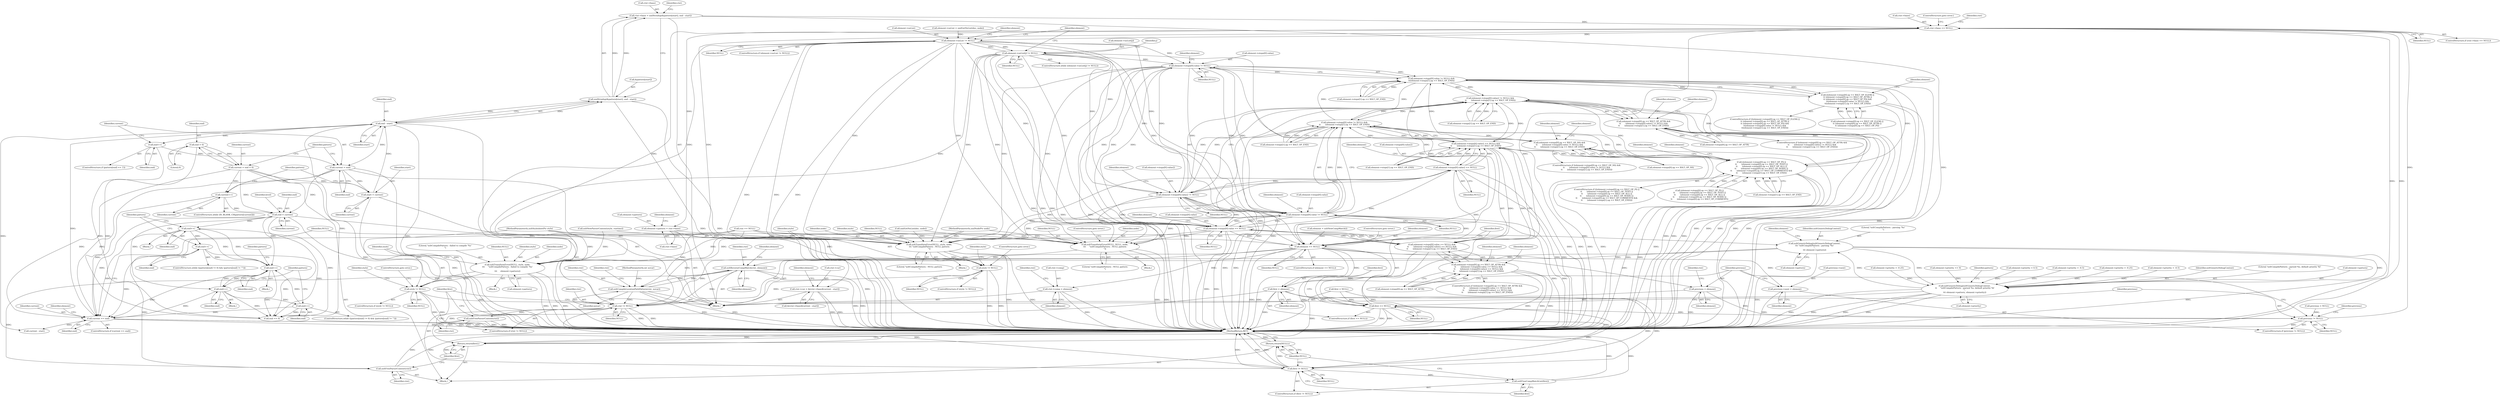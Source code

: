 digraph "0_Chrome_094c773bb6c144f07b004ff3d1886100f157f4f6@integer" {
"1000328" [label="(Call,ctxt->base = xmlStrndup(&pattern[start], end - start))"];
"1000332" [label="(Call,xmlStrndup(&pattern[start], end - start))"];
"1000337" [label="(Call,end - start)"];
"1000284" [label="(Call,current == end)"];
"1000184" [label="(Call,current++)"];
"1000711" [label="(Call,current = end)"];
"1000709" [label="(Call,end++)"];
"1000164" [label="(Call,current = end = 0)"];
"1000166" [label="(Call,end = 0)"];
"1000258" [label="(Call,end++)"];
"1000186" [label="(Call,end = current)"];
"1000281" [label="(Call,end++)"];
"1000234" [label="(Call,end++)"];
"1000272" [label="(Call,end++)"];
"1000248" [label="(Call,end++)"];
"1000176" [label="(Call,start = current)"];
"1000341" [label="(Call,ctxt->base == NULL)"];
"1000347" [label="(Call,ctxt->cur = &(ctxt->base)[current - start])"];
"1000359" [label="(Call,element->pattern = ctxt->base)"];
"1000398" [label="(Call,xsltGenericDebug(xsltGenericDebugContext,\n\t\t\t \"xsltCompilePattern : parsing '%s'\n\",\n\t\t\t element->pattern))"];
"1000417" [label="(Call,xsltTransformError(NULL, style, node,\n\t\t\t     \"xsltCompilePattern : failed to compile '%s'\n\",\n\t\t\t     element->pattern))"];
"1000426" [label="(Call,style != NULL)"];
"1000739" [label="(Call,ctxt != NULL)"];
"1000742" [label="(Call,xsltFreeParserContext(ctxt))"];
"1000745" [label="(Call,first != NULL)"];
"1000748" [label="(Call,xsltFreeCompMatchList(first))"];
"1000750" [label="(Return,return(NULL);)"];
"1000694" [label="(Call,xsltGenericDebug(xsltGenericDebugContext,\n\t\t     \"xsltCompilePattern : parsed %s, default priority %f\n\",\n\t\t\t element->pattern, element->priority))"];
"1000377" [label="(Call,element->nsList != NULL)"];
"1000288" [label="(Call,xsltTransformError(NULL, NULL, node,\n\t\t\t     \"xsltCompilePattern : NULL pattern\n\"))"];
"1000298" [label="(Call,element == NULL)"];
"1000304" [label="(Call,first == NULL)"];
"1000312" [label="(Call,previous != NULL)"];
"1000735" [label="(Return,return(first);)"];
"1000307" [label="(Call,first = element)"];
"1000315" [label="(Call,previous->next = element)"];
"1000320" [label="(Call,previous = element)"];
"1000323" [label="(Call,ctxt->comp = element)"];
"1000434" [label="(Call,xsltReverseCompMatch(ctxt, element))"];
"1000409" [label="(Call,xsltCompileLocationPathPattern(ctxt, novar))"];
"1000733" [label="(Call,xsltFreeParserContext(ctxt))"];
"1000384" [label="(Call,element->nsList[j] != NULL)"];
"1000476" [label="(Call,element->steps[0].value != NULL)"];
"1000475" [label="(Call,(element->steps[0].value != NULL) &&\n\t\t(element->steps[1].op == XSLT_OP_END))"];
"1000445" [label="(Call,((element->steps[0].op == XSLT_OP_ELEM) ||\n\t\t (element->steps[0].op == XSLT_OP_ATTR) ||\n\t\t (element->steps[0].op == XSLT_OP_PI)) &&\n\t\t(element->steps[0].value != NULL) &&\n\t\t(element->steps[1].op == XSLT_OP_END))"];
"1000507" [label="(Call,(element->steps[0].value2 != NULL) &&\n\t\t       (element->steps[1].op == XSLT_OP_END))"];
"1000497" [label="(Call,(element->steps[0].op == XSLT_OP_ATTR) &&\n\t\t       (element->steps[0].value2 != NULL) &&\n\t\t       (element->steps[1].op == XSLT_OP_END))"];
"1000545" [label="(Call,(element->steps[0].value != NULL) &&\n\t\t       (element->steps[1].op == XSLT_OP_END))"];
"1000535" [label="(Call,(element->steps[0].op == XSLT_OP_NS) &&\n\t\t       (element->steps[0].value != NULL) &&\n\t\t       (element->steps[1].op == XSLT_OP_END))"];
"1000593" [label="(Call,(element->steps[0].value2 == NULL) &&\n\t\t       (element->steps[1].op == XSLT_OP_END))"];
"1000583" [label="(Call,(element->steps[0].value == NULL) &&\n\t\t       (element->steps[0].value2 == NULL) &&\n\t\t       (element->steps[1].op == XSLT_OP_END))"];
"1000573" [label="(Call,(element->steps[0].op == XSLT_OP_ATTR) &&\n\t\t       (element->steps[0].value == NULL) &&\n\t\t       (element->steps[0].value2 == NULL) &&\n\t\t       (element->steps[1].op == XSLT_OP_END))"];
"1000621" [label="(Call,((element->steps[0].op == XSLT_OP_PI) ||\n\t\t       (element->steps[0].op == XSLT_OP_TEXT) ||\n\t\t       (element->steps[0].op == XSLT_OP_ALL) ||\n\t\t       (element->steps[0].op == XSLT_OP_NODE) ||\n\t\t       (element->steps[0].op == XSLT_OP_COMMENT)) &&\n\t\t       (element->steps[1].op == XSLT_OP_END))"];
"1000508" [label="(Call,element->steps[0].value2 != NULL)"];
"1000546" [label="(Call,element->steps[0].value != NULL)"];
"1000584" [label="(Call,element->steps[0].value == NULL)"];
"1000594" [label="(Call,element->steps[0].value2 == NULL)"];
"1000719" [label="(Call,xsltTransformError(NULL, style, node,\n\t\t\t \"xsltCompilePattern : NULL pattern\n\"))"];
"1000725" [label="(Call,style != NULL)"];
"1000283" [label="(ControlStructure,if (current == end))"];
"1000400" [label="(Literal,\"xsltCompilePattern : parsing '%s'\n\")"];
"1000177" [label="(Identifier,start)"];
"1000748" [label="(Call,xsltFreeCompMatchList(first))"];
"1000438" [label="(Call,element->priority == 0)"];
"1000694" [label="(Call,xsltGenericDebug(xsltGenericDebugContext,\n\t\t     \"xsltCompilePattern : parsed %s, default priority %f\n\",\n\t\t\t element->pattern, element->priority))"];
"1000385" [label="(Call,element->nsList[j])"];
"1000359" [label="(Call,element->pattern = ctxt->base)"];
"1000573" [label="(Call,(element->steps[0].op == XSLT_OP_ATTR) &&\n\t\t       (element->steps[0].value == NULL) &&\n\t\t       (element->steps[0].value2 == NULL) &&\n\t\t       (element->steps[1].op == XSLT_OP_END))"];
"1000420" [label="(Identifier,node)"];
"1000745" [label="(Call,first != NULL)"];
"1000744" [label="(ControlStructure,if (first != NULL))"];
"1000507" [label="(Call,(element->steps[0].value2 != NULL) &&\n\t\t       (element->steps[1].op == XSLT_OP_END))"];
"1000706" [label="(Identifier,pattern)"];
"1000536" [label="(Call,element->steps[0].op == XSLT_OP_NS)"];
"1000416" [label="(Block,)"];
"1000722" [label="(Identifier,node)"];
"1000727" [label="(Identifier,NULL)"];
"1000264" [label="(Identifier,pattern)"];
"1000406" [label="(Identifier,element)"];
"1000166" [label="(Call,end = 0)"];
"1000399" [label="(Identifier,xsltGenericDebugContext)"];
"1000484" [label="(Identifier,NULL)"];
"1000257" [label="(Block,)"];
"1000567" [label="(Identifier,element)"];
"1000187" [label="(Identifier,end)"];
"1000417" [label="(Call,xsltTransformError(NULL, style, node,\n\t\t\t     \"xsltCompilePattern : failed to compile '%s'\n\",\n\t\t\t     element->pattern))"];
"1000272" [label="(Call,end++)"];
"1000738" [label="(ControlStructure,if (ctxt != NULL))"];
"1000547" [label="(Call,element->steps[0].value)"];
"1000689" [label="(Call,element->priority = 0.5)"];
"1000615" [label="(Identifier,element)"];
"1000739" [label="(Call,ctxt != NULL)"];
"1000710" [label="(Identifier,end)"];
"1000498" [label="(Call,element->steps[0].op == XSLT_OP_ATTR)"];
"1000428" [label="(Identifier,NULL)"];
"1000302" [label="(ControlStructure,goto error;)"];
"1000233" [label="(Block,)"];
"1000332" [label="(Call,xmlStrndup(&pattern[start], end - start))"];
"1000260" [label="(ControlStructure,while ((pattern[end] != 0) && (pattern[end] != '\"')))"];
"1000747" [label="(Identifier,NULL)"];
"1000736" [label="(Identifier,first)"];
"1000175" [label="(Block,)"];
"1000298" [label="(Call,element == NULL)"];
"1000497" [label="(Call,(element->steps[0].op == XSLT_OP_ATTR) &&\n\t\t       (element->steps[0].value2 != NULL) &&\n\t\t       (element->steps[1].op == XSLT_OP_END))"];
"1000312" [label="(Call,previous != NULL)"];
"1000297" [label="(ControlStructure,if (element == NULL))"];
"1000109" [label="(MethodParameterIn,xsltStylesheetPtr style)"];
"1000691" [label="(Identifier,element)"];
"1000325" [label="(Identifier,ctxt)"];
"1000434" [label="(Call,xsltReverseCompMatch(ctxt, element))"];
"1000308" [label="(Identifier,first)"];
"1000188" [label="(Identifier,current)"];
"1000172" [label="(Identifier,pattern)"];
"1000426" [label="(Call,style != NULL)"];
"1000683" [label="(Identifier,element)"];
"1000179" [label="(ControlStructure,while (IS_BLANK_CH(pattern[current])))"];
"1000322" [label="(Identifier,element)"];
"1000743" [label="(Identifier,ctxt)"];
"1000594" [label="(Call,element->steps[0].value2 == NULL)"];
"1000339" [label="(Identifier,start)"];
"1000185" [label="(Identifier,current)"];
"1000316" [label="(Call,previous->next)"];
"1000751" [label="(Identifier,NULL)"];
"1000165" [label="(Identifier,current)"];
"1000700" [label="(Call,element->priority)"];
"1000361" [label="(Identifier,element)"];
"1000752" [label="(MethodReturn,RET)"];
"1000258" [label="(Call,end++)"];
"1000299" [label="(Identifier,element)"];
"1000330" [label="(Identifier,ctxt)"];
"1000681" [label="(Call,element->priority = -0.5)"];
"1000734" [label="(Identifier,ctxt)"];
"1000496" [label="(ControlStructure,if ((element->steps[0].op == XSLT_OP_ATTR) &&\n\t\t       (element->steps[0].value2 != NULL) &&\n\t\t       (element->steps[1].op == XSLT_OP_END)))"];
"1000732" [label="(ControlStructure,goto error;)"];
"1000740" [label="(Identifier,ctxt)"];
"1000366" [label="(Call,element->nsList = xmlGetNsList(doc, node))"];
"1000671" [label="(Call,element->steps[1].op == XSLT_OP_END)"];
"1000517" [label="(Call,element->steps[1].op == XSLT_OP_END)"];
"1000329" [label="(Call,ctxt->base)"];
"1000168" [label="(Literal,0)"];
"1000592" [label="(Identifier,NULL)"];
"1000324" [label="(Call,ctxt->comp)"];
"1000123" [label="(Call,previous = NULL)"];
"1000286" [label="(Identifier,end)"];
"1000565" [label="(Call,element->priority = -0.25)"];
"1000381" [label="(Identifier,NULL)"];
"1000333" [label="(Call,&pattern[start])"];
"1000433" [label="(ControlStructure,goto error;)"];
"1000119" [label="(Call,first = NULL)"];
"1000726" [label="(Identifier,style)"];
"1000595" [label="(Call,element->steps[0].value2)"];
"1000418" [label="(Identifier,NULL)"];
"1000327" [label="(Identifier,element)"];
"1000485" [label="(Call,element->steps[1].op == XSLT_OP_END)"];
"1000392" [label="(Identifier,j)"];
"1000419" [label="(Identifier,style)"];
"1000341" [label="(Call,ctxt->base == NULL)"];
"1000410" [label="(Identifier,ctxt)"];
"1000554" [label="(Identifier,NULL)"];
"1000715" [label="(Call,end == 0)"];
"1000259" [label="(Identifier,end)"];
"1000345" [label="(Identifier,NULL)"];
"1000376" [label="(ControlStructure,if (element->nsList != NULL))"];
"1000555" [label="(Call,element->steps[1].op == XSLT_OP_END)"];
"1000384" [label="(Call,element->nsList[j] != NULL)"];
"1000235" [label="(Identifier,end)"];
"1000741" [label="(Identifier,NULL)"];
"1000387" [label="(Identifier,element)"];
"1000284" [label="(Call,current == end)"];
"1000323" [label="(Call,ctxt->comp = element)"];
"1000306" [label="(Identifier,NULL)"];
"1000282" [label="(Identifier,end)"];
"1000742" [label="(Call,xsltFreeParserContext(ctxt))"];
"1000733" [label="(Call,xsltFreeParserContext(ctxt))"];
"1000446" [label="(Call,(element->steps[0].op == XSLT_OP_ELEM) ||\n\t\t (element->steps[0].op == XSLT_OP_ATTR) ||\n\t\t (element->steps[0].op == XSLT_OP_PI))"];
"1000300" [label="(Identifier,NULL)"];
"1000287" [label="(Block,)"];
"1000303" [label="(ControlStructure,if (first == NULL))"];
"1000713" [label="(Identifier,end)"];
"1000305" [label="(Identifier,first)"];
"1000427" [label="(Identifier,style)"];
"1000444" [label="(ControlStructure,if (((element->steps[0].op == XSLT_OP_ELEM) ||\n\t\t (element->steps[0].op == XSLT_OP_ATTR) ||\n\t\t (element->steps[0].op == XSLT_OP_PI)) &&\n\t\t(element->steps[0].value != NULL) &&\n\t\t(element->steps[1].op == XSLT_OP_END)))"];
"1000540" [label="(Identifier,element)"];
"1000190" [label="(Identifier,level)"];
"1000718" [label="(Block,)"];
"1000613" [label="(Call,element->priority = -0.5)"];
"1000409" [label="(Call,xsltCompileLocationPathPattern(ctxt, novar))"];
"1000440" [label="(Identifier,element)"];
"1000709" [label="(Call,end++)"];
"1000535" [label="(Call,(element->steps[0].op == XSLT_OP_NS) &&\n\t\t       (element->steps[0].value != NULL) &&\n\t\t       (element->steps[1].op == XSLT_OP_END))"];
"1000285" [label="(Identifier,current)"];
"1000476" [label="(Call,element->steps[0].value != NULL)"];
"1000719" [label="(Call,xsltTransformError(NULL, style, node,\n\t\t\t \"xsltCompilePattern : NULL pattern\n\"))"];
"1000291" [label="(Identifier,node)"];
"1000585" [label="(Call,element->steps[0].value)"];
"1000627" [label="(Identifier,element)"];
"1000186" [label="(Call,end = current)"];
"1000184" [label="(Call,current++)"];
"1000750" [label="(Return,return(NULL);)"];
"1000309" [label="(Identifier,element)"];
"1000435" [label="(Identifier,ctxt)"];
"1000343" [label="(Identifier,ctxt)"];
"1000342" [label="(Call,ctxt->base)"];
"1000411" [label="(Identifier,novar)"];
"1000711" [label="(Call,current = end)"];
"1000314" [label="(Identifier,NULL)"];
"1000383" [label="(ControlStructure,while (element->nsList[j] != NULL))"];
"1000583" [label="(Call,(element->steps[0].value == NULL) &&\n\t\t       (element->steps[0].value2 == NULL) &&\n\t\t       (element->steps[1].op == XSLT_OP_END))"];
"1000730" [label="(Identifier,style)"];
"1000337" [label="(Call,end - start)"];
"1000746" [label="(Identifier,first)"];
"1000695" [label="(Identifier,xsltGenericDebugContext)"];
"1000377" [label="(Call,element->nsList != NULL)"];
"1000292" [label="(Literal,\"xsltCompilePattern : NULL pattern\n\")"];
"1000534" [label="(ControlStructure,if ((element->steps[0].op == XSLT_OP_NS) &&\n\t\t       (element->steps[0].value != NULL) &&\n\t\t       (element->steps[1].op == XSLT_OP_END)))"];
"1000521" [label="(Identifier,element)"];
"1000315" [label="(Call,previous->next = element)"];
"1000240" [label="(Identifier,pattern)"];
"1000489" [label="(Identifier,element)"];
"1000234" [label="(Call,end++)"];
"1000108" [label="(MethodParameterIn,xmlNodePtr node)"];
"1000475" [label="(Call,(element->steps[0].value != NULL) &&\n\t\t(element->steps[1].op == XSLT_OP_END))"];
"1000620" [label="(ControlStructure,if (((element->steps[0].op == XSLT_OP_PI) ||\n\t\t       (element->steps[0].op == XSLT_OP_TEXT) ||\n\t\t       (element->steps[0].op == XSLT_OP_ALL) ||\n\t\t       (element->steps[0].op == XSLT_OP_NODE) ||\n\t\t       (element->steps[0].op == XSLT_OP_COMMENT)) &&\n\t\t       (element->steps[1].op == XSLT_OP_END)))"];
"1000248" [label="(Call,end++)"];
"1000363" [label="(Call,ctxt->base)"];
"1000176" [label="(Call,start = current)"];
"1000431" [label="(Identifier,style)"];
"1000546" [label="(Call,element->steps[0].value != NULL)"];
"1000351" [label="(Call,&(ctxt->base)[current - start])"];
"1000112" [label="(Block,)"];
"1000290" [label="(Identifier,NULL)"];
"1000516" [label="(Identifier,NULL)"];
"1000346" [label="(ControlStructure,goto error;)"];
"1000196" [label="(Identifier,pattern)"];
"1000502" [label="(Identifier,element)"];
"1000607" [label="(Identifier,element)"];
"1000349" [label="(Identifier,ctxt)"];
"1000149" [label="(Call,ctxt == NULL)"];
"1000293" [label="(ControlStructure,goto error;)"];
"1000445" [label="(Call,((element->steps[0].op == XSLT_OP_ELEM) ||\n\t\t (element->steps[0].op == XSLT_OP_ATTR) ||\n\t\t (element->steps[0].op == XSLT_OP_PI)) &&\n\t\t(element->steps[0].value != NULL) &&\n\t\t(element->steps[1].op == XSLT_OP_END))"];
"1000304" [label="(Call,first == NULL)"];
"1000545" [label="(Call,(element->steps[0].value != NULL) &&\n\t\t       (element->steps[1].op == XSLT_OP_END))"];
"1000574" [label="(Call,element->steps[0].op == XSLT_OP_ATTR)"];
"1000401" [label="(Call,element->pattern)"];
"1000572" [label="(ControlStructure,if ((element->steps[0].op == XSLT_OP_ATTR) &&\n\t\t       (element->steps[0].value == NULL) &&\n\t\t       (element->steps[0].value2 == NULL) &&\n\t\t       (element->steps[1].op == XSLT_OP_END)))"];
"1000725" [label="(Call,style != NULL)"];
"1000602" [label="(Identifier,NULL)"];
"1000347" [label="(Call,ctxt->cur = &(ctxt->base)[current - start])"];
"1000320" [label="(Call,previous = element)"];
"1000414" [label="(Identifier,ctxt)"];
"1000603" [label="(Call,element->steps[1].op == XSLT_OP_END)"];
"1000294" [label="(Call,element = xsltNewCompMatch())"];
"1000288" [label="(Call,xsltTransformError(NULL, NULL, node,\n\t\t\t     \"xsltCompilePattern : NULL pattern\n\"))"];
"1000338" [label="(Identifier,end)"];
"1000529" [label="(Identifier,element)"];
"1000289" [label="(Identifier,NULL)"];
"1000378" [label="(Call,element->nsList)"];
"1000696" [label="(Literal,\"xsltCompilePattern : parsed %s, default priority %f\n\")"];
"1000477" [label="(Call,element->steps[0].value)"];
"1000598" [label="(Identifier,element)"];
"1000348" [label="(Call,ctxt->cur)"];
"1000703" [label="(ControlStructure,if (pattern[end] == '|'))"];
"1000321" [label="(Identifier,previous)"];
"1000584" [label="(Call,element->steps[0].value == NULL)"];
"1000436" [label="(Identifier,element)"];
"1000313" [label="(Identifier,previous)"];
"1000721" [label="(Identifier,style)"];
"1000724" [label="(ControlStructure,if (style != NULL))"];
"1000368" [label="(Identifier,element)"];
"1000509" [label="(Call,element->steps[0].value2)"];
"1000295" [label="(Identifier,element)"];
"1000390" [label="(Identifier,NULL)"];
"1000712" [label="(Identifier,current)"];
"1000723" [label="(Literal,\"xsltCompilePattern : NULL pattern\n\")"];
"1000164" [label="(Call,current = end = 0)"];
"1000182" [label="(Identifier,pattern)"];
"1000578" [label="(Identifier,element)"];
"1000622" [label="(Call,(element->steps[0].op == XSLT_OP_PI) ||\n\t\t       (element->steps[0].op == XSLT_OP_TEXT) ||\n\t\t       (element->steps[0].op == XSLT_OP_ALL) ||\n\t\t       (element->steps[0].op == XSLT_OP_NODE) ||\n\t\t       (element->steps[0].op == XSLT_OP_COMMENT))"];
"1000508" [label="(Call,element->steps[0].value2 != NULL)"];
"1000145" [label="(Call,xsltNewParserContext(style, runtime))"];
"1000311" [label="(ControlStructure,if (previous != NULL))"];
"1000395" [label="(Identifier,element)"];
"1000178" [label="(Identifier,current)"];
"1000281" [label="(Call,end++)"];
"1000559" [label="(Identifier,element)"];
"1000236" [label="(ControlStructure,while ((pattern[end] != 0) && (pattern[end] != '\'')))"];
"1000735" [label="(Return,return(first);)"];
"1000328" [label="(Call,ctxt->base = xmlStrndup(&pattern[start], end - start))"];
"1000249" [label="(Identifier,end)"];
"1000621" [label="(Call,((element->steps[0].op == XSLT_OP_PI) ||\n\t\t       (element->steps[0].op == XSLT_OP_TEXT) ||\n\t\t       (element->steps[0].op == XSLT_OP_ALL) ||\n\t\t       (element->steps[0].op == XSLT_OP_NODE) ||\n\t\t       (element->steps[0].op == XSLT_OP_COMMENT)) &&\n\t\t       (element->steps[1].op == XSLT_OP_END))"];
"1000370" [label="(Call,xmlGetNsList(doc, node))"];
"1000593" [label="(Call,(element->steps[0].value2 == NULL) &&\n\t\t       (element->steps[1].op == XSLT_OP_END))"];
"1000273" [label="(Identifier,end)"];
"1000356" [label="(Call,current - start)"];
"1000111" [label="(MethodParameterIn,int novar)"];
"1000749" [label="(Identifier,first)"];
"1000425" [label="(ControlStructure,if (style != NULL))"];
"1000319" [label="(Identifier,element)"];
"1000340" [label="(ControlStructure,if (ctxt->base == NULL))"];
"1000421" [label="(Literal,\"xsltCompilePattern : failed to compile '%s'\n\")"];
"1000398" [label="(Call,xsltGenericDebug(xsltGenericDebugContext,\n\t\t\t \"xsltCompilePattern : parsing '%s'\n\",\n\t\t\t element->pattern))"];
"1000360" [label="(Call,element->pattern)"];
"1000422" [label="(Call,element->pattern)"];
"1000208" [label="(Block,)"];
"1000317" [label="(Identifier,previous)"];
"1000720" [label="(Identifier,NULL)"];
"1000307" [label="(Call,first = element)"];
"1000167" [label="(Identifier,end)"];
"1000697" [label="(Call,element->pattern)"];
"1000527" [label="(Call,element->priority = -0.25)"];
"1000328" -> "1000175"  [label="AST: "];
"1000328" -> "1000332"  [label="CFG: "];
"1000329" -> "1000328"  [label="AST: "];
"1000332" -> "1000328"  [label="AST: "];
"1000343" -> "1000328"  [label="CFG: "];
"1000328" -> "1000752"  [label="DDG: "];
"1000332" -> "1000328"  [label="DDG: "];
"1000332" -> "1000328"  [label="DDG: "];
"1000328" -> "1000341"  [label="DDG: "];
"1000332" -> "1000337"  [label="CFG: "];
"1000333" -> "1000332"  [label="AST: "];
"1000337" -> "1000332"  [label="AST: "];
"1000332" -> "1000752"  [label="DDG: "];
"1000332" -> "1000752"  [label="DDG: "];
"1000337" -> "1000332"  [label="DDG: "];
"1000337" -> "1000332"  [label="DDG: "];
"1000337" -> "1000339"  [label="CFG: "];
"1000338" -> "1000337"  [label="AST: "];
"1000339" -> "1000337"  [label="AST: "];
"1000337" -> "1000752"  [label="DDG: "];
"1000337" -> "1000752"  [label="DDG: "];
"1000284" -> "1000337"  [label="DDG: "];
"1000176" -> "1000337"  [label="DDG: "];
"1000337" -> "1000356"  [label="DDG: "];
"1000337" -> "1000709"  [label="DDG: "];
"1000337" -> "1000711"  [label="DDG: "];
"1000337" -> "1000715"  [label="DDG: "];
"1000284" -> "1000283"  [label="AST: "];
"1000284" -> "1000286"  [label="CFG: "];
"1000285" -> "1000284"  [label="AST: "];
"1000286" -> "1000284"  [label="AST: "];
"1000289" -> "1000284"  [label="CFG: "];
"1000295" -> "1000284"  [label="CFG: "];
"1000284" -> "1000752"  [label="DDG: "];
"1000284" -> "1000752"  [label="DDG: "];
"1000284" -> "1000752"  [label="DDG: "];
"1000184" -> "1000284"  [label="DDG: "];
"1000711" -> "1000284"  [label="DDG: "];
"1000164" -> "1000284"  [label="DDG: "];
"1000258" -> "1000284"  [label="DDG: "];
"1000186" -> "1000284"  [label="DDG: "];
"1000281" -> "1000284"  [label="DDG: "];
"1000234" -> "1000284"  [label="DDG: "];
"1000272" -> "1000284"  [label="DDG: "];
"1000248" -> "1000284"  [label="DDG: "];
"1000284" -> "1000356"  [label="DDG: "];
"1000184" -> "1000179"  [label="AST: "];
"1000184" -> "1000185"  [label="CFG: "];
"1000185" -> "1000184"  [label="AST: "];
"1000182" -> "1000184"  [label="CFG: "];
"1000711" -> "1000184"  [label="DDG: "];
"1000164" -> "1000184"  [label="DDG: "];
"1000184" -> "1000186"  [label="DDG: "];
"1000711" -> "1000175"  [label="AST: "];
"1000711" -> "1000713"  [label="CFG: "];
"1000712" -> "1000711"  [label="AST: "];
"1000713" -> "1000711"  [label="AST: "];
"1000172" -> "1000711"  [label="CFG: "];
"1000711" -> "1000752"  [label="DDG: "];
"1000711" -> "1000176"  [label="DDG: "];
"1000711" -> "1000186"  [label="DDG: "];
"1000709" -> "1000711"  [label="DDG: "];
"1000709" -> "1000703"  [label="AST: "];
"1000709" -> "1000710"  [label="CFG: "];
"1000710" -> "1000709"  [label="AST: "];
"1000712" -> "1000709"  [label="CFG: "];
"1000709" -> "1000715"  [label="DDG: "];
"1000164" -> "1000112"  [label="AST: "];
"1000164" -> "1000166"  [label="CFG: "];
"1000165" -> "1000164"  [label="AST: "];
"1000166" -> "1000164"  [label="AST: "];
"1000172" -> "1000164"  [label="CFG: "];
"1000164" -> "1000752"  [label="DDG: "];
"1000166" -> "1000164"  [label="DDG: "];
"1000164" -> "1000176"  [label="DDG: "];
"1000164" -> "1000186"  [label="DDG: "];
"1000166" -> "1000168"  [label="CFG: "];
"1000167" -> "1000166"  [label="AST: "];
"1000168" -> "1000166"  [label="AST: "];
"1000166" -> "1000715"  [label="DDG: "];
"1000258" -> "1000257"  [label="AST: "];
"1000258" -> "1000259"  [label="CFG: "];
"1000259" -> "1000258"  [label="AST: "];
"1000264" -> "1000258"  [label="CFG: "];
"1000186" -> "1000258"  [label="DDG: "];
"1000281" -> "1000258"  [label="DDG: "];
"1000258" -> "1000272"  [label="DDG: "];
"1000258" -> "1000281"  [label="DDG: "];
"1000258" -> "1000715"  [label="DDG: "];
"1000186" -> "1000175"  [label="AST: "];
"1000186" -> "1000188"  [label="CFG: "];
"1000187" -> "1000186"  [label="AST: "];
"1000188" -> "1000186"  [label="AST: "];
"1000190" -> "1000186"  [label="CFG: "];
"1000186" -> "1000752"  [label="DDG: "];
"1000186" -> "1000234"  [label="DDG: "];
"1000186" -> "1000281"  [label="DDG: "];
"1000186" -> "1000715"  [label="DDG: "];
"1000281" -> "1000208"  [label="AST: "];
"1000281" -> "1000282"  [label="CFG: "];
"1000282" -> "1000281"  [label="AST: "];
"1000196" -> "1000281"  [label="CFG: "];
"1000281" -> "1000234"  [label="DDG: "];
"1000234" -> "1000281"  [label="DDG: "];
"1000272" -> "1000281"  [label="DDG: "];
"1000248" -> "1000281"  [label="DDG: "];
"1000281" -> "1000715"  [label="DDG: "];
"1000234" -> "1000233"  [label="AST: "];
"1000234" -> "1000235"  [label="CFG: "];
"1000235" -> "1000234"  [label="AST: "];
"1000240" -> "1000234"  [label="CFG: "];
"1000234" -> "1000248"  [label="DDG: "];
"1000234" -> "1000715"  [label="DDG: "];
"1000272" -> "1000260"  [label="AST: "];
"1000272" -> "1000273"  [label="CFG: "];
"1000273" -> "1000272"  [label="AST: "];
"1000264" -> "1000272"  [label="CFG: "];
"1000272" -> "1000715"  [label="DDG: "];
"1000248" -> "1000236"  [label="AST: "];
"1000248" -> "1000249"  [label="CFG: "];
"1000249" -> "1000248"  [label="AST: "];
"1000240" -> "1000248"  [label="CFG: "];
"1000248" -> "1000715"  [label="DDG: "];
"1000176" -> "1000175"  [label="AST: "];
"1000176" -> "1000178"  [label="CFG: "];
"1000177" -> "1000176"  [label="AST: "];
"1000178" -> "1000176"  [label="AST: "];
"1000182" -> "1000176"  [label="CFG: "];
"1000176" -> "1000752"  [label="DDG: "];
"1000341" -> "1000340"  [label="AST: "];
"1000341" -> "1000345"  [label="CFG: "];
"1000342" -> "1000341"  [label="AST: "];
"1000345" -> "1000341"  [label="AST: "];
"1000346" -> "1000341"  [label="CFG: "];
"1000349" -> "1000341"  [label="CFG: "];
"1000341" -> "1000752"  [label="DDG: "];
"1000341" -> "1000752"  [label="DDG: "];
"1000304" -> "1000341"  [label="DDG: "];
"1000312" -> "1000341"  [label="DDG: "];
"1000341" -> "1000347"  [label="DDG: "];
"1000341" -> "1000359"  [label="DDG: "];
"1000341" -> "1000377"  [label="DDG: "];
"1000341" -> "1000739"  [label="DDG: "];
"1000347" -> "1000175"  [label="AST: "];
"1000347" -> "1000351"  [label="CFG: "];
"1000348" -> "1000347"  [label="AST: "];
"1000351" -> "1000347"  [label="AST: "];
"1000361" -> "1000347"  [label="CFG: "];
"1000347" -> "1000752"  [label="DDG: "];
"1000347" -> "1000752"  [label="DDG: "];
"1000359" -> "1000175"  [label="AST: "];
"1000359" -> "1000363"  [label="CFG: "];
"1000360" -> "1000359"  [label="AST: "];
"1000363" -> "1000359"  [label="AST: "];
"1000368" -> "1000359"  [label="CFG: "];
"1000359" -> "1000752"  [label="DDG: "];
"1000359" -> "1000398"  [label="DDG: "];
"1000398" -> "1000175"  [label="AST: "];
"1000398" -> "1000401"  [label="CFG: "];
"1000399" -> "1000398"  [label="AST: "];
"1000400" -> "1000398"  [label="AST: "];
"1000401" -> "1000398"  [label="AST: "];
"1000406" -> "1000398"  [label="CFG: "];
"1000398" -> "1000752"  [label="DDG: "];
"1000398" -> "1000752"  [label="DDG: "];
"1000694" -> "1000398"  [label="DDG: "];
"1000398" -> "1000417"  [label="DDG: "];
"1000398" -> "1000694"  [label="DDG: "];
"1000398" -> "1000694"  [label="DDG: "];
"1000417" -> "1000416"  [label="AST: "];
"1000417" -> "1000422"  [label="CFG: "];
"1000418" -> "1000417"  [label="AST: "];
"1000419" -> "1000417"  [label="AST: "];
"1000420" -> "1000417"  [label="AST: "];
"1000421" -> "1000417"  [label="AST: "];
"1000422" -> "1000417"  [label="AST: "];
"1000427" -> "1000417"  [label="CFG: "];
"1000417" -> "1000752"  [label="DDG: "];
"1000417" -> "1000752"  [label="DDG: "];
"1000417" -> "1000752"  [label="DDG: "];
"1000384" -> "1000417"  [label="DDG: "];
"1000377" -> "1000417"  [label="DDG: "];
"1000145" -> "1000417"  [label="DDG: "];
"1000109" -> "1000417"  [label="DDG: "];
"1000370" -> "1000417"  [label="DDG: "];
"1000108" -> "1000417"  [label="DDG: "];
"1000417" -> "1000426"  [label="DDG: "];
"1000417" -> "1000426"  [label="DDG: "];
"1000426" -> "1000425"  [label="AST: "];
"1000426" -> "1000428"  [label="CFG: "];
"1000427" -> "1000426"  [label="AST: "];
"1000428" -> "1000426"  [label="AST: "];
"1000431" -> "1000426"  [label="CFG: "];
"1000433" -> "1000426"  [label="CFG: "];
"1000426" -> "1000752"  [label="DDG: "];
"1000426" -> "1000752"  [label="DDG: "];
"1000109" -> "1000426"  [label="DDG: "];
"1000426" -> "1000739"  [label="DDG: "];
"1000739" -> "1000738"  [label="AST: "];
"1000739" -> "1000741"  [label="CFG: "];
"1000740" -> "1000739"  [label="AST: "];
"1000741" -> "1000739"  [label="AST: "];
"1000743" -> "1000739"  [label="CFG: "];
"1000746" -> "1000739"  [label="CFG: "];
"1000739" -> "1000752"  [label="DDG: "];
"1000739" -> "1000752"  [label="DDG: "];
"1000409" -> "1000739"  [label="DDG: "];
"1000434" -> "1000739"  [label="DDG: "];
"1000149" -> "1000739"  [label="DDG: "];
"1000288" -> "1000739"  [label="DDG: "];
"1000725" -> "1000739"  [label="DDG: "];
"1000298" -> "1000739"  [label="DDG: "];
"1000739" -> "1000742"  [label="DDG: "];
"1000739" -> "1000745"  [label="DDG: "];
"1000742" -> "1000738"  [label="AST: "];
"1000742" -> "1000743"  [label="CFG: "];
"1000743" -> "1000742"  [label="AST: "];
"1000746" -> "1000742"  [label="CFG: "];
"1000742" -> "1000752"  [label="DDG: "];
"1000742" -> "1000752"  [label="DDG: "];
"1000745" -> "1000744"  [label="AST: "];
"1000745" -> "1000747"  [label="CFG: "];
"1000746" -> "1000745"  [label="AST: "];
"1000747" -> "1000745"  [label="AST: "];
"1000749" -> "1000745"  [label="CFG: "];
"1000751" -> "1000745"  [label="CFG: "];
"1000745" -> "1000752"  [label="DDG: "];
"1000745" -> "1000752"  [label="DDG: "];
"1000745" -> "1000752"  [label="DDG: "];
"1000304" -> "1000745"  [label="DDG: "];
"1000119" -> "1000745"  [label="DDG: "];
"1000307" -> "1000745"  [label="DDG: "];
"1000745" -> "1000748"  [label="DDG: "];
"1000745" -> "1000750"  [label="DDG: "];
"1000748" -> "1000744"  [label="AST: "];
"1000748" -> "1000749"  [label="CFG: "];
"1000749" -> "1000748"  [label="AST: "];
"1000751" -> "1000748"  [label="CFG: "];
"1000748" -> "1000752"  [label="DDG: "];
"1000748" -> "1000752"  [label="DDG: "];
"1000750" -> "1000112"  [label="AST: "];
"1000750" -> "1000751"  [label="CFG: "];
"1000751" -> "1000750"  [label="AST: "];
"1000752" -> "1000750"  [label="CFG: "];
"1000750" -> "1000752"  [label="DDG: "];
"1000751" -> "1000750"  [label="DDG: "];
"1000694" -> "1000175"  [label="AST: "];
"1000694" -> "1000700"  [label="CFG: "];
"1000695" -> "1000694"  [label="AST: "];
"1000696" -> "1000694"  [label="AST: "];
"1000697" -> "1000694"  [label="AST: "];
"1000700" -> "1000694"  [label="AST: "];
"1000706" -> "1000694"  [label="CFG: "];
"1000694" -> "1000752"  [label="DDG: "];
"1000694" -> "1000752"  [label="DDG: "];
"1000694" -> "1000752"  [label="DDG: "];
"1000694" -> "1000752"  [label="DDG: "];
"1000613" -> "1000694"  [label="DDG: "];
"1000681" -> "1000694"  [label="DDG: "];
"1000689" -> "1000694"  [label="DDG: "];
"1000527" -> "1000694"  [label="DDG: "];
"1000565" -> "1000694"  [label="DDG: "];
"1000438" -> "1000694"  [label="DDG: "];
"1000377" -> "1000376"  [label="AST: "];
"1000377" -> "1000381"  [label="CFG: "];
"1000378" -> "1000377"  [label="AST: "];
"1000381" -> "1000377"  [label="AST: "];
"1000387" -> "1000377"  [label="CFG: "];
"1000395" -> "1000377"  [label="CFG: "];
"1000377" -> "1000752"  [label="DDG: "];
"1000377" -> "1000752"  [label="DDG: "];
"1000377" -> "1000752"  [label="DDG: "];
"1000377" -> "1000288"  [label="DDG: "];
"1000377" -> "1000298"  [label="DDG: "];
"1000366" -> "1000377"  [label="DDG: "];
"1000384" -> "1000377"  [label="DDG: "];
"1000377" -> "1000384"  [label="DDG: "];
"1000377" -> "1000476"  [label="DDG: "];
"1000377" -> "1000508"  [label="DDG: "];
"1000377" -> "1000546"  [label="DDG: "];
"1000377" -> "1000584"  [label="DDG: "];
"1000377" -> "1000719"  [label="DDG: "];
"1000288" -> "1000287"  [label="AST: "];
"1000288" -> "1000292"  [label="CFG: "];
"1000289" -> "1000288"  [label="AST: "];
"1000290" -> "1000288"  [label="AST: "];
"1000291" -> "1000288"  [label="AST: "];
"1000292" -> "1000288"  [label="AST: "];
"1000293" -> "1000288"  [label="CFG: "];
"1000288" -> "1000752"  [label="DDG: "];
"1000288" -> "1000752"  [label="DDG: "];
"1000149" -> "1000288"  [label="DDG: "];
"1000546" -> "1000288"  [label="DDG: "];
"1000594" -> "1000288"  [label="DDG: "];
"1000584" -> "1000288"  [label="DDG: "];
"1000508" -> "1000288"  [label="DDG: "];
"1000384" -> "1000288"  [label="DDG: "];
"1000476" -> "1000288"  [label="DDG: "];
"1000370" -> "1000288"  [label="DDG: "];
"1000108" -> "1000288"  [label="DDG: "];
"1000298" -> "1000297"  [label="AST: "];
"1000298" -> "1000300"  [label="CFG: "];
"1000299" -> "1000298"  [label="AST: "];
"1000300" -> "1000298"  [label="AST: "];
"1000302" -> "1000298"  [label="CFG: "];
"1000305" -> "1000298"  [label="CFG: "];
"1000298" -> "1000752"  [label="DDG: "];
"1000298" -> "1000752"  [label="DDG: "];
"1000294" -> "1000298"  [label="DDG: "];
"1000149" -> "1000298"  [label="DDG: "];
"1000546" -> "1000298"  [label="DDG: "];
"1000594" -> "1000298"  [label="DDG: "];
"1000584" -> "1000298"  [label="DDG: "];
"1000508" -> "1000298"  [label="DDG: "];
"1000384" -> "1000298"  [label="DDG: "];
"1000476" -> "1000298"  [label="DDG: "];
"1000298" -> "1000304"  [label="DDG: "];
"1000298" -> "1000307"  [label="DDG: "];
"1000298" -> "1000315"  [label="DDG: "];
"1000298" -> "1000320"  [label="DDG: "];
"1000298" -> "1000323"  [label="DDG: "];
"1000298" -> "1000434"  [label="DDG: "];
"1000304" -> "1000303"  [label="AST: "];
"1000304" -> "1000306"  [label="CFG: "];
"1000305" -> "1000304"  [label="AST: "];
"1000306" -> "1000304"  [label="AST: "];
"1000308" -> "1000304"  [label="CFG: "];
"1000313" -> "1000304"  [label="CFG: "];
"1000304" -> "1000752"  [label="DDG: "];
"1000304" -> "1000752"  [label="DDG: "];
"1000119" -> "1000304"  [label="DDG: "];
"1000307" -> "1000304"  [label="DDG: "];
"1000304" -> "1000312"  [label="DDG: "];
"1000304" -> "1000735"  [label="DDG: "];
"1000312" -> "1000311"  [label="AST: "];
"1000312" -> "1000314"  [label="CFG: "];
"1000313" -> "1000312"  [label="AST: "];
"1000314" -> "1000312"  [label="AST: "];
"1000317" -> "1000312"  [label="CFG: "];
"1000321" -> "1000312"  [label="CFG: "];
"1000312" -> "1000752"  [label="DDG: "];
"1000320" -> "1000312"  [label="DDG: "];
"1000123" -> "1000312"  [label="DDG: "];
"1000735" -> "1000112"  [label="AST: "];
"1000735" -> "1000736"  [label="CFG: "];
"1000736" -> "1000735"  [label="AST: "];
"1000752" -> "1000735"  [label="CFG: "];
"1000735" -> "1000752"  [label="DDG: "];
"1000736" -> "1000735"  [label="DDG: "];
"1000119" -> "1000735"  [label="DDG: "];
"1000307" -> "1000735"  [label="DDG: "];
"1000307" -> "1000303"  [label="AST: "];
"1000307" -> "1000309"  [label="CFG: "];
"1000308" -> "1000307"  [label="AST: "];
"1000309" -> "1000307"  [label="AST: "];
"1000321" -> "1000307"  [label="CFG: "];
"1000307" -> "1000752"  [label="DDG: "];
"1000315" -> "1000311"  [label="AST: "];
"1000315" -> "1000319"  [label="CFG: "];
"1000316" -> "1000315"  [label="AST: "];
"1000319" -> "1000315"  [label="AST: "];
"1000321" -> "1000315"  [label="CFG: "];
"1000315" -> "1000752"  [label="DDG: "];
"1000320" -> "1000175"  [label="AST: "];
"1000320" -> "1000322"  [label="CFG: "];
"1000321" -> "1000320"  [label="AST: "];
"1000322" -> "1000320"  [label="AST: "];
"1000325" -> "1000320"  [label="CFG: "];
"1000320" -> "1000752"  [label="DDG: "];
"1000323" -> "1000175"  [label="AST: "];
"1000323" -> "1000327"  [label="CFG: "];
"1000324" -> "1000323"  [label="AST: "];
"1000327" -> "1000323"  [label="AST: "];
"1000330" -> "1000323"  [label="CFG: "];
"1000323" -> "1000752"  [label="DDG: "];
"1000323" -> "1000752"  [label="DDG: "];
"1000434" -> "1000175"  [label="AST: "];
"1000434" -> "1000436"  [label="CFG: "];
"1000435" -> "1000434"  [label="AST: "];
"1000436" -> "1000434"  [label="AST: "];
"1000440" -> "1000434"  [label="CFG: "];
"1000434" -> "1000752"  [label="DDG: "];
"1000434" -> "1000752"  [label="DDG: "];
"1000434" -> "1000409"  [label="DDG: "];
"1000409" -> "1000434"  [label="DDG: "];
"1000434" -> "1000733"  [label="DDG: "];
"1000409" -> "1000175"  [label="AST: "];
"1000409" -> "1000411"  [label="CFG: "];
"1000410" -> "1000409"  [label="AST: "];
"1000411" -> "1000409"  [label="AST: "];
"1000414" -> "1000409"  [label="CFG: "];
"1000409" -> "1000752"  [label="DDG: "];
"1000409" -> "1000752"  [label="DDG: "];
"1000149" -> "1000409"  [label="DDG: "];
"1000111" -> "1000409"  [label="DDG: "];
"1000733" -> "1000112"  [label="AST: "];
"1000733" -> "1000734"  [label="CFG: "];
"1000734" -> "1000733"  [label="AST: "];
"1000736" -> "1000733"  [label="CFG: "];
"1000733" -> "1000752"  [label="DDG: "];
"1000733" -> "1000752"  [label="DDG: "];
"1000149" -> "1000733"  [label="DDG: "];
"1000384" -> "1000383"  [label="AST: "];
"1000384" -> "1000390"  [label="CFG: "];
"1000385" -> "1000384"  [label="AST: "];
"1000390" -> "1000384"  [label="AST: "];
"1000392" -> "1000384"  [label="CFG: "];
"1000395" -> "1000384"  [label="CFG: "];
"1000384" -> "1000752"  [label="DDG: "];
"1000384" -> "1000752"  [label="DDG: "];
"1000384" -> "1000752"  [label="DDG: "];
"1000384" -> "1000476"  [label="DDG: "];
"1000384" -> "1000508"  [label="DDG: "];
"1000384" -> "1000546"  [label="DDG: "];
"1000384" -> "1000584"  [label="DDG: "];
"1000384" -> "1000719"  [label="DDG: "];
"1000476" -> "1000475"  [label="AST: "];
"1000476" -> "1000484"  [label="CFG: "];
"1000477" -> "1000476"  [label="AST: "];
"1000484" -> "1000476"  [label="AST: "];
"1000489" -> "1000476"  [label="CFG: "];
"1000475" -> "1000476"  [label="CFG: "];
"1000476" -> "1000752"  [label="DDG: "];
"1000476" -> "1000752"  [label="DDG: "];
"1000476" -> "1000475"  [label="DDG: "];
"1000476" -> "1000475"  [label="DDG: "];
"1000546" -> "1000476"  [label="DDG: "];
"1000584" -> "1000476"  [label="DDG: "];
"1000476" -> "1000508"  [label="DDG: "];
"1000476" -> "1000546"  [label="DDG: "];
"1000476" -> "1000546"  [label="DDG: "];
"1000476" -> "1000584"  [label="DDG: "];
"1000476" -> "1000584"  [label="DDG: "];
"1000476" -> "1000719"  [label="DDG: "];
"1000475" -> "1000445"  [label="AST: "];
"1000475" -> "1000485"  [label="CFG: "];
"1000485" -> "1000475"  [label="AST: "];
"1000445" -> "1000475"  [label="CFG: "];
"1000475" -> "1000752"  [label="DDG: "];
"1000475" -> "1000752"  [label="DDG: "];
"1000475" -> "1000445"  [label="DDG: "];
"1000475" -> "1000445"  [label="DDG: "];
"1000545" -> "1000475"  [label="DDG: "];
"1000621" -> "1000475"  [label="DDG: "];
"1000593" -> "1000475"  [label="DDG: "];
"1000507" -> "1000475"  [label="DDG: "];
"1000485" -> "1000475"  [label="DDG: "];
"1000485" -> "1000475"  [label="DDG: "];
"1000475" -> "1000507"  [label="DDG: "];
"1000475" -> "1000545"  [label="DDG: "];
"1000475" -> "1000593"  [label="DDG: "];
"1000475" -> "1000621"  [label="DDG: "];
"1000445" -> "1000444"  [label="AST: "];
"1000445" -> "1000446"  [label="CFG: "];
"1000446" -> "1000445"  [label="AST: "];
"1000502" -> "1000445"  [label="CFG: "];
"1000445" -> "1000752"  [label="DDG: "];
"1000445" -> "1000752"  [label="DDG: "];
"1000445" -> "1000752"  [label="DDG: "];
"1000446" -> "1000445"  [label="DDG: "];
"1000446" -> "1000445"  [label="DDG: "];
"1000507" -> "1000497"  [label="AST: "];
"1000507" -> "1000508"  [label="CFG: "];
"1000507" -> "1000517"  [label="CFG: "];
"1000508" -> "1000507"  [label="AST: "];
"1000517" -> "1000507"  [label="AST: "];
"1000497" -> "1000507"  [label="CFG: "];
"1000507" -> "1000752"  [label="DDG: "];
"1000507" -> "1000752"  [label="DDG: "];
"1000507" -> "1000497"  [label="DDG: "];
"1000507" -> "1000497"  [label="DDG: "];
"1000508" -> "1000507"  [label="DDG: "];
"1000508" -> "1000507"  [label="DDG: "];
"1000517" -> "1000507"  [label="DDG: "];
"1000517" -> "1000507"  [label="DDG: "];
"1000545" -> "1000507"  [label="DDG: "];
"1000621" -> "1000507"  [label="DDG: "];
"1000593" -> "1000507"  [label="DDG: "];
"1000507" -> "1000545"  [label="DDG: "];
"1000507" -> "1000593"  [label="DDG: "];
"1000507" -> "1000621"  [label="DDG: "];
"1000497" -> "1000496"  [label="AST: "];
"1000497" -> "1000498"  [label="CFG: "];
"1000498" -> "1000497"  [label="AST: "];
"1000529" -> "1000497"  [label="CFG: "];
"1000540" -> "1000497"  [label="CFG: "];
"1000497" -> "1000752"  [label="DDG: "];
"1000497" -> "1000752"  [label="DDG: "];
"1000497" -> "1000752"  [label="DDG: "];
"1000498" -> "1000497"  [label="DDG: "];
"1000498" -> "1000497"  [label="DDG: "];
"1000545" -> "1000535"  [label="AST: "];
"1000545" -> "1000546"  [label="CFG: "];
"1000545" -> "1000555"  [label="CFG: "];
"1000546" -> "1000545"  [label="AST: "];
"1000555" -> "1000545"  [label="AST: "];
"1000535" -> "1000545"  [label="CFG: "];
"1000545" -> "1000752"  [label="DDG: "];
"1000545" -> "1000752"  [label="DDG: "];
"1000545" -> "1000535"  [label="DDG: "];
"1000545" -> "1000535"  [label="DDG: "];
"1000546" -> "1000545"  [label="DDG: "];
"1000546" -> "1000545"  [label="DDG: "];
"1000555" -> "1000545"  [label="DDG: "];
"1000555" -> "1000545"  [label="DDG: "];
"1000621" -> "1000545"  [label="DDG: "];
"1000593" -> "1000545"  [label="DDG: "];
"1000545" -> "1000593"  [label="DDG: "];
"1000545" -> "1000621"  [label="DDG: "];
"1000535" -> "1000534"  [label="AST: "];
"1000535" -> "1000536"  [label="CFG: "];
"1000536" -> "1000535"  [label="AST: "];
"1000567" -> "1000535"  [label="CFG: "];
"1000578" -> "1000535"  [label="CFG: "];
"1000535" -> "1000752"  [label="DDG: "];
"1000535" -> "1000752"  [label="DDG: "];
"1000535" -> "1000752"  [label="DDG: "];
"1000536" -> "1000535"  [label="DDG: "];
"1000536" -> "1000535"  [label="DDG: "];
"1000593" -> "1000583"  [label="AST: "];
"1000593" -> "1000594"  [label="CFG: "];
"1000593" -> "1000603"  [label="CFG: "];
"1000594" -> "1000593"  [label="AST: "];
"1000603" -> "1000593"  [label="AST: "];
"1000583" -> "1000593"  [label="CFG: "];
"1000593" -> "1000752"  [label="DDG: "];
"1000593" -> "1000752"  [label="DDG: "];
"1000593" -> "1000583"  [label="DDG: "];
"1000593" -> "1000583"  [label="DDG: "];
"1000594" -> "1000593"  [label="DDG: "];
"1000594" -> "1000593"  [label="DDG: "];
"1000603" -> "1000593"  [label="DDG: "];
"1000603" -> "1000593"  [label="DDG: "];
"1000621" -> "1000593"  [label="DDG: "];
"1000593" -> "1000621"  [label="DDG: "];
"1000583" -> "1000573"  [label="AST: "];
"1000583" -> "1000584"  [label="CFG: "];
"1000584" -> "1000583"  [label="AST: "];
"1000573" -> "1000583"  [label="CFG: "];
"1000583" -> "1000752"  [label="DDG: "];
"1000583" -> "1000752"  [label="DDG: "];
"1000583" -> "1000573"  [label="DDG: "];
"1000583" -> "1000573"  [label="DDG: "];
"1000584" -> "1000583"  [label="DDG: "];
"1000584" -> "1000583"  [label="DDG: "];
"1000573" -> "1000572"  [label="AST: "];
"1000573" -> "1000574"  [label="CFG: "];
"1000574" -> "1000573"  [label="AST: "];
"1000615" -> "1000573"  [label="CFG: "];
"1000627" -> "1000573"  [label="CFG: "];
"1000573" -> "1000752"  [label="DDG: "];
"1000573" -> "1000752"  [label="DDG: "];
"1000573" -> "1000752"  [label="DDG: "];
"1000574" -> "1000573"  [label="DDG: "];
"1000574" -> "1000573"  [label="DDG: "];
"1000621" -> "1000620"  [label="AST: "];
"1000621" -> "1000622"  [label="CFG: "];
"1000621" -> "1000671"  [label="CFG: "];
"1000622" -> "1000621"  [label="AST: "];
"1000671" -> "1000621"  [label="AST: "];
"1000683" -> "1000621"  [label="CFG: "];
"1000691" -> "1000621"  [label="CFG: "];
"1000621" -> "1000752"  [label="DDG: "];
"1000621" -> "1000752"  [label="DDG: "];
"1000621" -> "1000752"  [label="DDG: "];
"1000622" -> "1000621"  [label="DDG: "];
"1000622" -> "1000621"  [label="DDG: "];
"1000671" -> "1000621"  [label="DDG: "];
"1000671" -> "1000621"  [label="DDG: "];
"1000508" -> "1000516"  [label="CFG: "];
"1000509" -> "1000508"  [label="AST: "];
"1000516" -> "1000508"  [label="AST: "];
"1000521" -> "1000508"  [label="CFG: "];
"1000508" -> "1000752"  [label="DDG: "];
"1000508" -> "1000752"  [label="DDG: "];
"1000594" -> "1000508"  [label="DDG: "];
"1000508" -> "1000546"  [label="DDG: "];
"1000508" -> "1000584"  [label="DDG: "];
"1000508" -> "1000594"  [label="DDG: "];
"1000508" -> "1000719"  [label="DDG: "];
"1000546" -> "1000554"  [label="CFG: "];
"1000547" -> "1000546"  [label="AST: "];
"1000554" -> "1000546"  [label="AST: "];
"1000559" -> "1000546"  [label="CFG: "];
"1000546" -> "1000752"  [label="DDG: "];
"1000546" -> "1000752"  [label="DDG: "];
"1000584" -> "1000546"  [label="DDG: "];
"1000546" -> "1000584"  [label="DDG: "];
"1000546" -> "1000584"  [label="DDG: "];
"1000546" -> "1000719"  [label="DDG: "];
"1000584" -> "1000592"  [label="CFG: "];
"1000585" -> "1000584"  [label="AST: "];
"1000592" -> "1000584"  [label="AST: "];
"1000598" -> "1000584"  [label="CFG: "];
"1000584" -> "1000752"  [label="DDG: "];
"1000584" -> "1000752"  [label="DDG: "];
"1000584" -> "1000594"  [label="DDG: "];
"1000584" -> "1000719"  [label="DDG: "];
"1000594" -> "1000602"  [label="CFG: "];
"1000595" -> "1000594"  [label="AST: "];
"1000602" -> "1000594"  [label="AST: "];
"1000607" -> "1000594"  [label="CFG: "];
"1000594" -> "1000752"  [label="DDG: "];
"1000594" -> "1000752"  [label="DDG: "];
"1000594" -> "1000719"  [label="DDG: "];
"1000719" -> "1000718"  [label="AST: "];
"1000719" -> "1000723"  [label="CFG: "];
"1000720" -> "1000719"  [label="AST: "];
"1000721" -> "1000719"  [label="AST: "];
"1000722" -> "1000719"  [label="AST: "];
"1000723" -> "1000719"  [label="AST: "];
"1000726" -> "1000719"  [label="CFG: "];
"1000719" -> "1000752"  [label="DDG: "];
"1000719" -> "1000752"  [label="DDG: "];
"1000149" -> "1000719"  [label="DDG: "];
"1000145" -> "1000719"  [label="DDG: "];
"1000109" -> "1000719"  [label="DDG: "];
"1000370" -> "1000719"  [label="DDG: "];
"1000108" -> "1000719"  [label="DDG: "];
"1000719" -> "1000725"  [label="DDG: "];
"1000719" -> "1000725"  [label="DDG: "];
"1000725" -> "1000724"  [label="AST: "];
"1000725" -> "1000727"  [label="CFG: "];
"1000726" -> "1000725"  [label="AST: "];
"1000727" -> "1000725"  [label="AST: "];
"1000730" -> "1000725"  [label="CFG: "];
"1000732" -> "1000725"  [label="CFG: "];
"1000725" -> "1000752"  [label="DDG: "];
"1000725" -> "1000752"  [label="DDG: "];
"1000109" -> "1000725"  [label="DDG: "];
}
